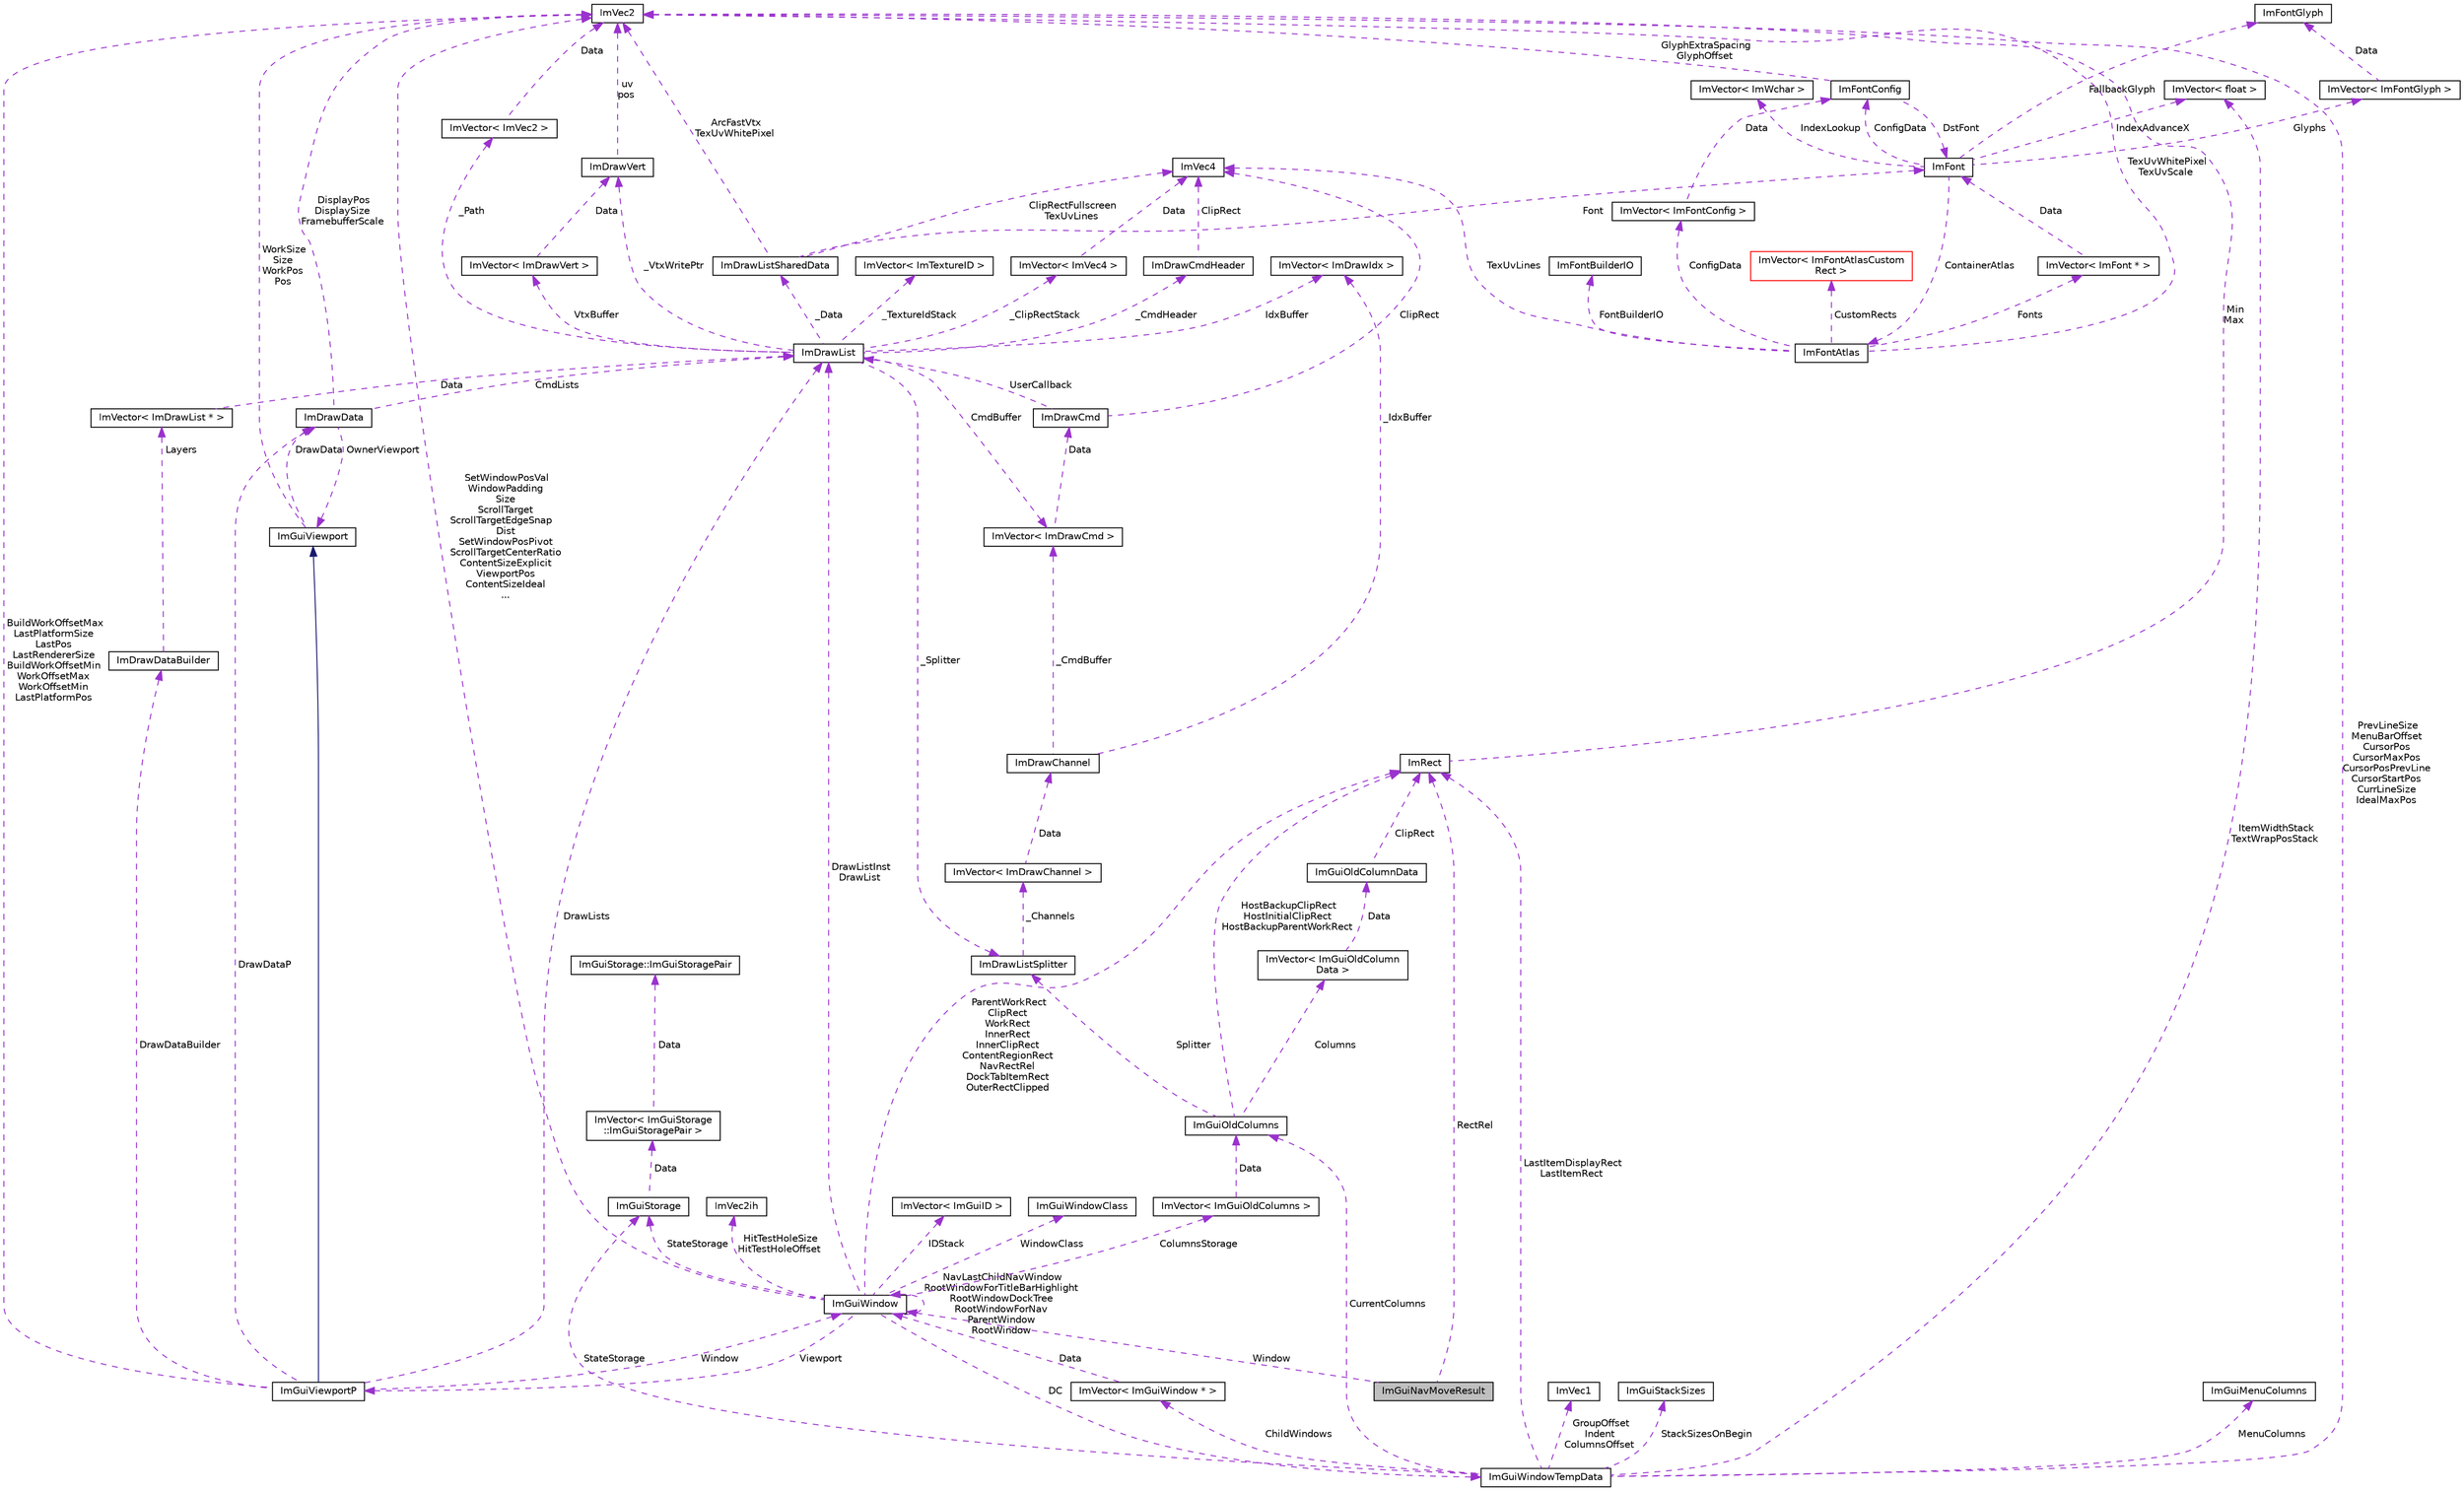 digraph "ImGuiNavMoveResult"
{
 // LATEX_PDF_SIZE
  edge [fontname="Helvetica",fontsize="10",labelfontname="Helvetica",labelfontsize="10"];
  node [fontname="Helvetica",fontsize="10",shape=record];
  Node1 [label="ImGuiNavMoveResult",height=0.2,width=0.4,color="black", fillcolor="grey75", style="filled", fontcolor="black",tooltip=" "];
  Node2 -> Node1 [dir="back",color="darkorchid3",fontsize="10",style="dashed",label=" RectRel" ,fontname="Helvetica"];
  Node2 [label="ImRect",height=0.2,width=0.4,color="black", fillcolor="white", style="filled",URL="$structImRect.html",tooltip=" "];
  Node3 -> Node2 [dir="back",color="darkorchid3",fontsize="10",style="dashed",label=" Min\nMax" ,fontname="Helvetica"];
  Node3 [label="ImVec2",height=0.2,width=0.4,color="black", fillcolor="white", style="filled",URL="$structImVec2.html",tooltip=" "];
  Node4 -> Node1 [dir="back",color="darkorchid3",fontsize="10",style="dashed",label=" Window" ,fontname="Helvetica"];
  Node4 [label="ImGuiWindow",height=0.2,width=0.4,color="black", fillcolor="white", style="filled",URL="$structImGuiWindow.html",tooltip=" "];
  Node5 -> Node4 [dir="back",color="darkorchid3",fontsize="10",style="dashed",label=" HitTestHoleSize\nHitTestHoleOffset" ,fontname="Helvetica"];
  Node5 [label="ImVec2ih",height=0.2,width=0.4,color="black", fillcolor="white", style="filled",URL="$structImVec2ih.html",tooltip=" "];
  Node6 -> Node4 [dir="back",color="darkorchid3",fontsize="10",style="dashed",label=" StateStorage" ,fontname="Helvetica"];
  Node6 [label="ImGuiStorage",height=0.2,width=0.4,color="black", fillcolor="white", style="filled",URL="$structImGuiStorage.html",tooltip=" "];
  Node7 -> Node6 [dir="back",color="darkorchid3",fontsize="10",style="dashed",label=" Data" ,fontname="Helvetica"];
  Node7 [label="ImVector\< ImGuiStorage\l::ImGuiStoragePair \>",height=0.2,width=0.4,color="black", fillcolor="white", style="filled",URL="$structImVector.html",tooltip=" "];
  Node8 -> Node7 [dir="back",color="darkorchid3",fontsize="10",style="dashed",label=" Data" ,fontname="Helvetica"];
  Node8 [label="ImGuiStorage::ImGuiStoragePair",height=0.2,width=0.4,color="black", fillcolor="white", style="filled",URL="$structImGuiStorage_1_1ImGuiStoragePair.html",tooltip=" "];
  Node3 -> Node4 [dir="back",color="darkorchid3",fontsize="10",style="dashed",label=" SetWindowPosVal\nWindowPadding\nSize\nScrollTarget\nScrollTargetEdgeSnap\lDist\nSetWindowPosPivot\nScrollTargetCenterRatio\nContentSizeExplicit\nViewportPos\nContentSizeIdeal\n..." ,fontname="Helvetica"];
  Node2 -> Node4 [dir="back",color="darkorchid3",fontsize="10",style="dashed",label=" ParentWorkRect\nClipRect\nWorkRect\nInnerRect\nInnerClipRect\nContentRegionRect\nNavRectRel\nDockTabItemRect\nOuterRectClipped" ,fontname="Helvetica"];
  Node9 -> Node4 [dir="back",color="darkorchid3",fontsize="10",style="dashed",label=" ColumnsStorage" ,fontname="Helvetica"];
  Node9 [label="ImVector\< ImGuiOldColumns \>",height=0.2,width=0.4,color="black", fillcolor="white", style="filled",URL="$structImVector.html",tooltip=" "];
  Node10 -> Node9 [dir="back",color="darkorchid3",fontsize="10",style="dashed",label=" Data" ,fontname="Helvetica"];
  Node10 [label="ImGuiOldColumns",height=0.2,width=0.4,color="black", fillcolor="white", style="filled",URL="$structImGuiOldColumns.html",tooltip=" "];
  Node2 -> Node10 [dir="back",color="darkorchid3",fontsize="10",style="dashed",label=" HostBackupClipRect\nHostInitialClipRect\nHostBackupParentWorkRect" ,fontname="Helvetica"];
  Node11 -> Node10 [dir="back",color="darkorchid3",fontsize="10",style="dashed",label=" Columns" ,fontname="Helvetica"];
  Node11 [label="ImVector\< ImGuiOldColumn\lData \>",height=0.2,width=0.4,color="black", fillcolor="white", style="filled",URL="$structImVector.html",tooltip=" "];
  Node12 -> Node11 [dir="back",color="darkorchid3",fontsize="10",style="dashed",label=" Data" ,fontname="Helvetica"];
  Node12 [label="ImGuiOldColumnData",height=0.2,width=0.4,color="black", fillcolor="white", style="filled",URL="$structImGuiOldColumnData.html",tooltip=" "];
  Node2 -> Node12 [dir="back",color="darkorchid3",fontsize="10",style="dashed",label=" ClipRect" ,fontname="Helvetica"];
  Node13 -> Node10 [dir="back",color="darkorchid3",fontsize="10",style="dashed",label=" Splitter" ,fontname="Helvetica"];
  Node13 [label="ImDrawListSplitter",height=0.2,width=0.4,color="black", fillcolor="white", style="filled",URL="$structImDrawListSplitter.html",tooltip=" "];
  Node14 -> Node13 [dir="back",color="darkorchid3",fontsize="10",style="dashed",label=" _Channels" ,fontname="Helvetica"];
  Node14 [label="ImVector\< ImDrawChannel \>",height=0.2,width=0.4,color="black", fillcolor="white", style="filled",URL="$structImVector.html",tooltip=" "];
  Node15 -> Node14 [dir="back",color="darkorchid3",fontsize="10",style="dashed",label=" Data" ,fontname="Helvetica"];
  Node15 [label="ImDrawChannel",height=0.2,width=0.4,color="black", fillcolor="white", style="filled",URL="$structImDrawChannel.html",tooltip=" "];
  Node16 -> Node15 [dir="back",color="darkorchid3",fontsize="10",style="dashed",label=" _CmdBuffer" ,fontname="Helvetica"];
  Node16 [label="ImVector\< ImDrawCmd \>",height=0.2,width=0.4,color="black", fillcolor="white", style="filled",URL="$structImVector.html",tooltip=" "];
  Node17 -> Node16 [dir="back",color="darkorchid3",fontsize="10",style="dashed",label=" Data" ,fontname="Helvetica"];
  Node17 [label="ImDrawCmd",height=0.2,width=0.4,color="black", fillcolor="white", style="filled",URL="$structImDrawCmd.html",tooltip=" "];
  Node18 -> Node17 [dir="back",color="darkorchid3",fontsize="10",style="dashed",label=" ClipRect" ,fontname="Helvetica"];
  Node18 [label="ImVec4",height=0.2,width=0.4,color="black", fillcolor="white", style="filled",URL="$structImVec4.html",tooltip=" "];
  Node19 -> Node17 [dir="back",color="darkorchid3",fontsize="10",style="dashed",label=" UserCallback" ,fontname="Helvetica"];
  Node19 [label="ImDrawList",height=0.2,width=0.4,color="black", fillcolor="white", style="filled",URL="$structImDrawList.html",tooltip=" "];
  Node20 -> Node19 [dir="back",color="darkorchid3",fontsize="10",style="dashed",label=" _ClipRectStack" ,fontname="Helvetica"];
  Node20 [label="ImVector\< ImVec4 \>",height=0.2,width=0.4,color="black", fillcolor="white", style="filled",URL="$structImVector.html",tooltip=" "];
  Node18 -> Node20 [dir="back",color="darkorchid3",fontsize="10",style="dashed",label=" Data" ,fontname="Helvetica"];
  Node21 -> Node19 [dir="back",color="darkorchid3",fontsize="10",style="dashed",label=" VtxBuffer" ,fontname="Helvetica"];
  Node21 [label="ImVector\< ImDrawVert \>",height=0.2,width=0.4,color="black", fillcolor="white", style="filled",URL="$structImVector.html",tooltip=" "];
  Node22 -> Node21 [dir="back",color="darkorchid3",fontsize="10",style="dashed",label=" Data" ,fontname="Helvetica"];
  Node22 [label="ImDrawVert",height=0.2,width=0.4,color="black", fillcolor="white", style="filled",URL="$structImDrawVert.html",tooltip=" "];
  Node3 -> Node22 [dir="back",color="darkorchid3",fontsize="10",style="dashed",label=" uv\npos" ,fontname="Helvetica"];
  Node23 -> Node19 [dir="back",color="darkorchid3",fontsize="10",style="dashed",label=" _Path" ,fontname="Helvetica"];
  Node23 [label="ImVector\< ImVec2 \>",height=0.2,width=0.4,color="black", fillcolor="white", style="filled",URL="$structImVector.html",tooltip=" "];
  Node3 -> Node23 [dir="back",color="darkorchid3",fontsize="10",style="dashed",label=" Data" ,fontname="Helvetica"];
  Node24 -> Node19 [dir="back",color="darkorchid3",fontsize="10",style="dashed",label=" _Data" ,fontname="Helvetica"];
  Node24 [label="ImDrawListSharedData",height=0.2,width=0.4,color="black", fillcolor="white", style="filled",URL="$structImDrawListSharedData.html",tooltip=" "];
  Node3 -> Node24 [dir="back",color="darkorchid3",fontsize="10",style="dashed",label=" ArcFastVtx\nTexUvWhitePixel" ,fontname="Helvetica"];
  Node18 -> Node24 [dir="back",color="darkorchid3",fontsize="10",style="dashed",label=" ClipRectFullscreen\nTexUvLines" ,fontname="Helvetica"];
  Node25 -> Node24 [dir="back",color="darkorchid3",fontsize="10",style="dashed",label=" Font" ,fontname="Helvetica"];
  Node25 [label="ImFont",height=0.2,width=0.4,color="black", fillcolor="white", style="filled",URL="$structImFont.html",tooltip=" "];
  Node26 -> Node25 [dir="back",color="darkorchid3",fontsize="10",style="dashed",label=" Glyphs" ,fontname="Helvetica"];
  Node26 [label="ImVector\< ImFontGlyph \>",height=0.2,width=0.4,color="black", fillcolor="white", style="filled",URL="$structImVector.html",tooltip=" "];
  Node27 -> Node26 [dir="back",color="darkorchid3",fontsize="10",style="dashed",label=" Data" ,fontname="Helvetica"];
  Node27 [label="ImFontGlyph",height=0.2,width=0.4,color="black", fillcolor="white", style="filled",URL="$structImFontGlyph.html",tooltip=" "];
  Node28 -> Node25 [dir="back",color="darkorchid3",fontsize="10",style="dashed",label=" ConfigData" ,fontname="Helvetica"];
  Node28 [label="ImFontConfig",height=0.2,width=0.4,color="black", fillcolor="white", style="filled",URL="$structImFontConfig.html",tooltip=" "];
  Node3 -> Node28 [dir="back",color="darkorchid3",fontsize="10",style="dashed",label=" GlyphExtraSpacing\nGlyphOffset" ,fontname="Helvetica"];
  Node25 -> Node28 [dir="back",color="darkorchid3",fontsize="10",style="dashed",label=" DstFont" ,fontname="Helvetica"];
  Node27 -> Node25 [dir="back",color="darkorchid3",fontsize="10",style="dashed",label=" FallbackGlyph" ,fontname="Helvetica"];
  Node29 -> Node25 [dir="back",color="darkorchid3",fontsize="10",style="dashed",label=" ContainerAtlas" ,fontname="Helvetica"];
  Node29 [label="ImFontAtlas",height=0.2,width=0.4,color="black", fillcolor="white", style="filled",URL="$structImFontAtlas.html",tooltip=" "];
  Node30 -> Node29 [dir="back",color="darkorchid3",fontsize="10",style="dashed",label=" Fonts" ,fontname="Helvetica"];
  Node30 [label="ImVector\< ImFont * \>",height=0.2,width=0.4,color="black", fillcolor="white", style="filled",URL="$structImVector.html",tooltip=" "];
  Node25 -> Node30 [dir="back",color="darkorchid3",fontsize="10",style="dashed",label=" Data" ,fontname="Helvetica"];
  Node31 -> Node29 [dir="back",color="darkorchid3",fontsize="10",style="dashed",label=" FontBuilderIO" ,fontname="Helvetica"];
  Node31 [label="ImFontBuilderIO",height=0.2,width=0.4,color="black", fillcolor="white", style="filled",URL="$structImFontBuilderIO.html",tooltip=" "];
  Node3 -> Node29 [dir="back",color="darkorchid3",fontsize="10",style="dashed",label=" TexUvWhitePixel\nTexUvScale" ,fontname="Helvetica"];
  Node18 -> Node29 [dir="back",color="darkorchid3",fontsize="10",style="dashed",label=" TexUvLines" ,fontname="Helvetica"];
  Node32 -> Node29 [dir="back",color="darkorchid3",fontsize="10",style="dashed",label=" ConfigData" ,fontname="Helvetica"];
  Node32 [label="ImVector\< ImFontConfig \>",height=0.2,width=0.4,color="black", fillcolor="white", style="filled",URL="$structImVector.html",tooltip=" "];
  Node28 -> Node32 [dir="back",color="darkorchid3",fontsize="10",style="dashed",label=" Data" ,fontname="Helvetica"];
  Node33 -> Node29 [dir="back",color="darkorchid3",fontsize="10",style="dashed",label=" CustomRects" ,fontname="Helvetica"];
  Node33 [label="ImVector\< ImFontAtlasCustom\lRect \>",height=0.2,width=0.4,color="red", fillcolor="white", style="filled",URL="$structImVector.html",tooltip=" "];
  Node35 -> Node25 [dir="back",color="darkorchid3",fontsize="10",style="dashed",label=" IndexAdvanceX" ,fontname="Helvetica"];
  Node35 [label="ImVector\< float \>",height=0.2,width=0.4,color="black", fillcolor="white", style="filled",URL="$structImVector.html",tooltip=" "];
  Node36 -> Node25 [dir="back",color="darkorchid3",fontsize="10",style="dashed",label=" IndexLookup" ,fontname="Helvetica"];
  Node36 [label="ImVector\< ImWchar \>",height=0.2,width=0.4,color="black", fillcolor="white", style="filled",URL="$structImVector.html",tooltip=" "];
  Node22 -> Node19 [dir="back",color="darkorchid3",fontsize="10",style="dashed",label=" _VtxWritePtr" ,fontname="Helvetica"];
  Node37 -> Node19 [dir="back",color="darkorchid3",fontsize="10",style="dashed",label=" _CmdHeader" ,fontname="Helvetica"];
  Node37 [label="ImDrawCmdHeader",height=0.2,width=0.4,color="black", fillcolor="white", style="filled",URL="$structImDrawCmdHeader.html",tooltip=" "];
  Node18 -> Node37 [dir="back",color="darkorchid3",fontsize="10",style="dashed",label=" ClipRect" ,fontname="Helvetica"];
  Node16 -> Node19 [dir="back",color="darkorchid3",fontsize="10",style="dashed",label=" CmdBuffer" ,fontname="Helvetica"];
  Node13 -> Node19 [dir="back",color="darkorchid3",fontsize="10",style="dashed",label=" _Splitter" ,fontname="Helvetica"];
  Node38 -> Node19 [dir="back",color="darkorchid3",fontsize="10",style="dashed",label=" IdxBuffer" ,fontname="Helvetica"];
  Node38 [label="ImVector\< ImDrawIdx \>",height=0.2,width=0.4,color="black", fillcolor="white", style="filled",URL="$structImVector.html",tooltip=" "];
  Node39 -> Node19 [dir="back",color="darkorchid3",fontsize="10",style="dashed",label=" _TextureIdStack" ,fontname="Helvetica"];
  Node39 [label="ImVector\< ImTextureID \>",height=0.2,width=0.4,color="black", fillcolor="white", style="filled",URL="$structImVector.html",tooltip=" "];
  Node38 -> Node15 [dir="back",color="darkorchid3",fontsize="10",style="dashed",label=" _IdxBuffer" ,fontname="Helvetica"];
  Node40 -> Node4 [dir="back",color="darkorchid3",fontsize="10",style="dashed",label=" DC" ,fontname="Helvetica"];
  Node40 [label="ImGuiWindowTempData",height=0.2,width=0.4,color="black", fillcolor="white", style="filled",URL="$structImGuiWindowTempData.html",tooltip=" "];
  Node41 -> Node40 [dir="back",color="darkorchid3",fontsize="10",style="dashed",label=" GroupOffset\nIndent\nColumnsOffset" ,fontname="Helvetica"];
  Node41 [label="ImVec1",height=0.2,width=0.4,color="black", fillcolor="white", style="filled",URL="$structImVec1.html",tooltip=" "];
  Node6 -> Node40 [dir="back",color="darkorchid3",fontsize="10",style="dashed",label=" StateStorage" ,fontname="Helvetica"];
  Node3 -> Node40 [dir="back",color="darkorchid3",fontsize="10",style="dashed",label=" PrevLineSize\nMenuBarOffset\nCursorPos\nCursorMaxPos\nCursorPosPrevLine\nCursorStartPos\nCurrLineSize\nIdealMaxPos" ,fontname="Helvetica"];
  Node2 -> Node40 [dir="back",color="darkorchid3",fontsize="10",style="dashed",label=" LastItemDisplayRect\nLastItemRect" ,fontname="Helvetica"];
  Node10 -> Node40 [dir="back",color="darkorchid3",fontsize="10",style="dashed",label=" CurrentColumns" ,fontname="Helvetica"];
  Node42 -> Node40 [dir="back",color="darkorchid3",fontsize="10",style="dashed",label=" StackSizesOnBegin" ,fontname="Helvetica"];
  Node42 [label="ImGuiStackSizes",height=0.2,width=0.4,color="black", fillcolor="white", style="filled",URL="$structImGuiStackSizes.html",tooltip=" "];
  Node43 -> Node40 [dir="back",color="darkorchid3",fontsize="10",style="dashed",label=" ChildWindows" ,fontname="Helvetica"];
  Node43 [label="ImVector\< ImGuiWindow * \>",height=0.2,width=0.4,color="black", fillcolor="white", style="filled",URL="$structImVector.html",tooltip=" "];
  Node4 -> Node43 [dir="back",color="darkorchid3",fontsize="10",style="dashed",label=" Data" ,fontname="Helvetica"];
  Node35 -> Node40 [dir="back",color="darkorchid3",fontsize="10",style="dashed",label=" ItemWidthStack\nTextWrapPosStack" ,fontname="Helvetica"];
  Node44 -> Node40 [dir="back",color="darkorchid3",fontsize="10",style="dashed",label=" MenuColumns" ,fontname="Helvetica"];
  Node44 [label="ImGuiMenuColumns",height=0.2,width=0.4,color="black", fillcolor="white", style="filled",URL="$structImGuiMenuColumns.html",tooltip=" "];
  Node45 -> Node4 [dir="back",color="darkorchid3",fontsize="10",style="dashed",label=" IDStack" ,fontname="Helvetica"];
  Node45 [label="ImVector\< ImGuiID \>",height=0.2,width=0.4,color="black", fillcolor="white", style="filled",URL="$structImVector.html",tooltip=" "];
  Node46 -> Node4 [dir="back",color="darkorchid3",fontsize="10",style="dashed",label=" WindowClass" ,fontname="Helvetica"];
  Node46 [label="ImGuiWindowClass",height=0.2,width=0.4,color="black", fillcolor="white", style="filled",URL="$structImGuiWindowClass.html",tooltip=" "];
  Node47 -> Node4 [dir="back",color="darkorchid3",fontsize="10",style="dashed",label=" Viewport" ,fontname="Helvetica"];
  Node47 [label="ImGuiViewportP",height=0.2,width=0.4,color="black", fillcolor="white", style="filled",URL="$structImGuiViewportP.html",tooltip=" "];
  Node48 -> Node47 [dir="back",color="midnightblue",fontsize="10",style="solid",fontname="Helvetica"];
  Node48 [label="ImGuiViewport",height=0.2,width=0.4,color="black", fillcolor="white", style="filled",URL="$structImGuiViewport.html",tooltip=" "];
  Node3 -> Node48 [dir="back",color="darkorchid3",fontsize="10",style="dashed",label=" WorkSize\nSize\nWorkPos\nPos" ,fontname="Helvetica"];
  Node49 -> Node48 [dir="back",color="darkorchid3",fontsize="10",style="dashed",label=" DrawData" ,fontname="Helvetica"];
  Node49 [label="ImDrawData",height=0.2,width=0.4,color="black", fillcolor="white", style="filled",URL="$structImDrawData.html",tooltip=" "];
  Node48 -> Node49 [dir="back",color="darkorchid3",fontsize="10",style="dashed",label=" OwnerViewport" ,fontname="Helvetica"];
  Node3 -> Node49 [dir="back",color="darkorchid3",fontsize="10",style="dashed",label=" DisplayPos\nDisplaySize\nFramebufferScale" ,fontname="Helvetica"];
  Node19 -> Node49 [dir="back",color="darkorchid3",fontsize="10",style="dashed",label=" CmdLists" ,fontname="Helvetica"];
  Node3 -> Node47 [dir="back",color="darkorchid3",fontsize="10",style="dashed",label=" BuildWorkOffsetMax\nLastPlatformSize\nLastPos\nLastRendererSize\nBuildWorkOffsetMin\nWorkOffsetMax\nWorkOffsetMin\nLastPlatformPos" ,fontname="Helvetica"];
  Node50 -> Node47 [dir="back",color="darkorchid3",fontsize="10",style="dashed",label=" DrawDataBuilder" ,fontname="Helvetica"];
  Node50 [label="ImDrawDataBuilder",height=0.2,width=0.4,color="black", fillcolor="white", style="filled",URL="$structImDrawDataBuilder.html",tooltip=" "];
  Node51 -> Node50 [dir="back",color="darkorchid3",fontsize="10",style="dashed",label=" Layers" ,fontname="Helvetica"];
  Node51 [label="ImVector\< ImDrawList * \>",height=0.2,width=0.4,color="black", fillcolor="white", style="filled",URL="$structImVector.html",tooltip=" "];
  Node19 -> Node51 [dir="back",color="darkorchid3",fontsize="10",style="dashed",label=" Data" ,fontname="Helvetica"];
  Node49 -> Node47 [dir="back",color="darkorchid3",fontsize="10",style="dashed",label=" DrawDataP" ,fontname="Helvetica"];
  Node19 -> Node47 [dir="back",color="darkorchid3",fontsize="10",style="dashed",label=" DrawLists" ,fontname="Helvetica"];
  Node4 -> Node47 [dir="back",color="darkorchid3",fontsize="10",style="dashed",label=" Window" ,fontname="Helvetica"];
  Node4 -> Node4 [dir="back",color="darkorchid3",fontsize="10",style="dashed",label=" NavLastChildNavWindow\nRootWindowForTitleBarHighlight\nRootWindowDockTree\nRootWindowForNav\nParentWindow\nRootWindow" ,fontname="Helvetica"];
  Node19 -> Node4 [dir="back",color="darkorchid3",fontsize="10",style="dashed",label=" DrawListInst\nDrawList" ,fontname="Helvetica"];
}

